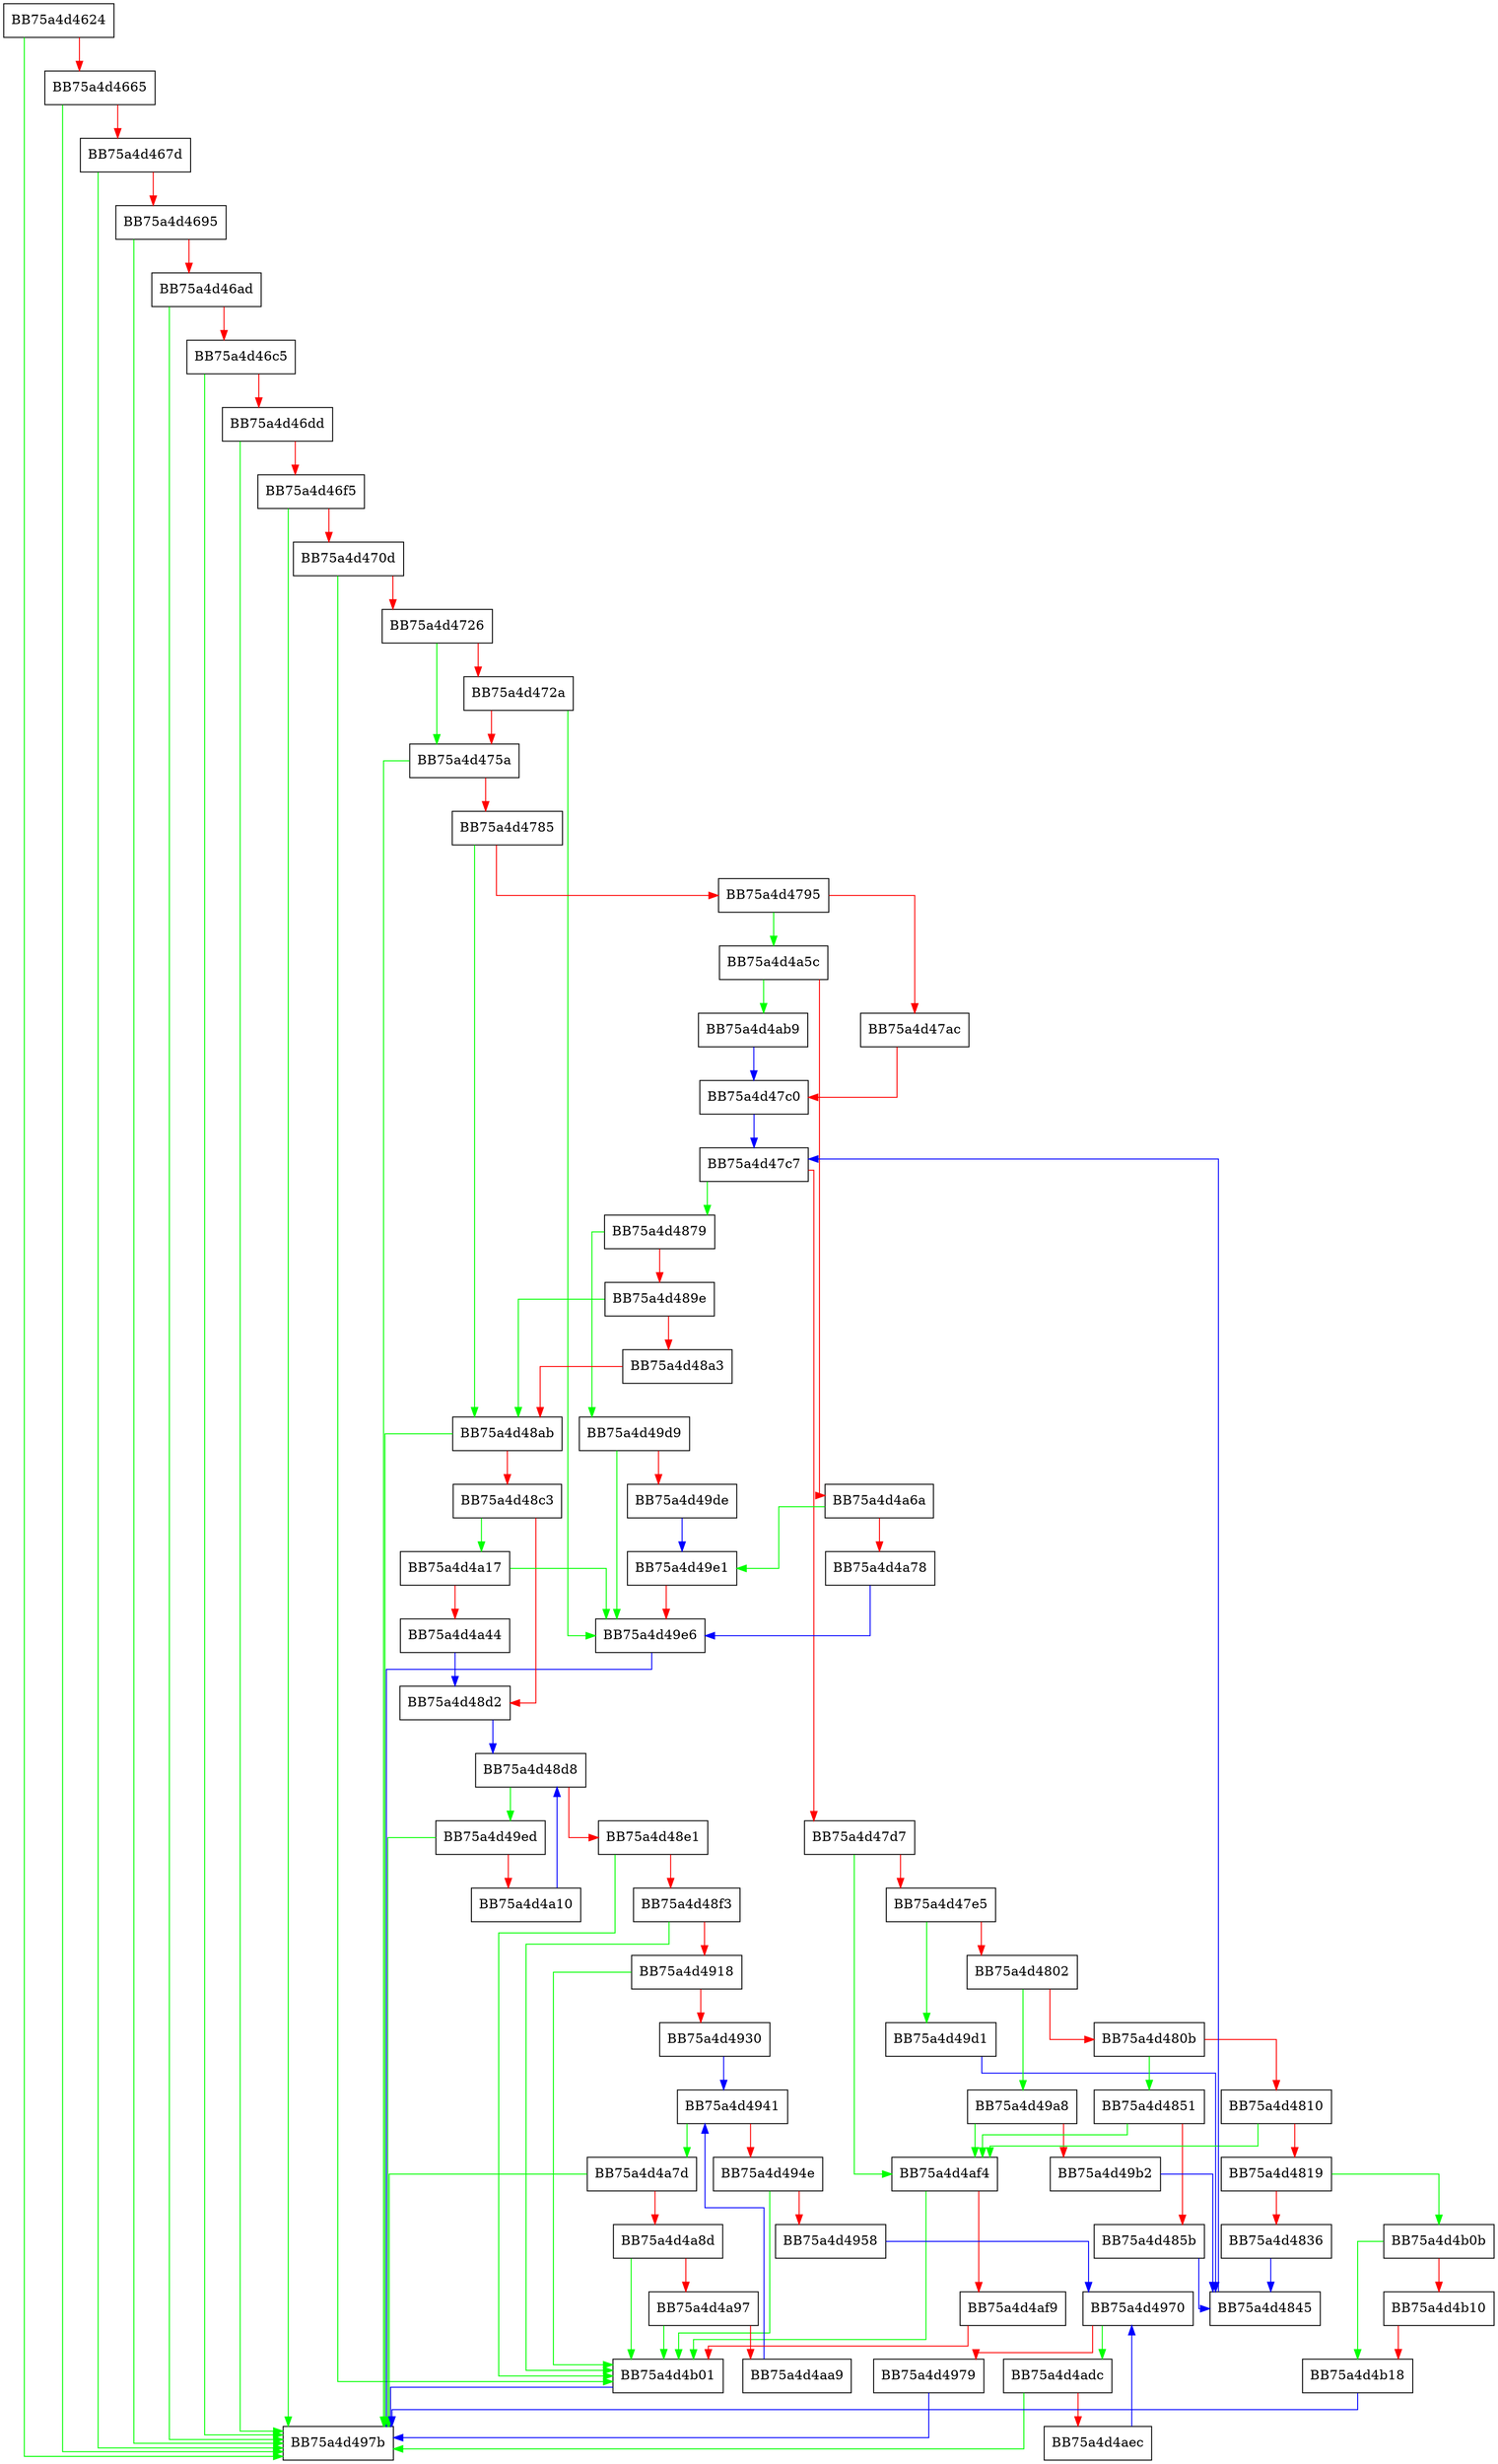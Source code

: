 digraph ProcessFunction {
  node [shape="box"];
  graph [splines=ortho];
  BB75a4d4624 -> BB75a4d497b [color="green"];
  BB75a4d4624 -> BB75a4d4665 [color="red"];
  BB75a4d4665 -> BB75a4d497b [color="green"];
  BB75a4d4665 -> BB75a4d467d [color="red"];
  BB75a4d467d -> BB75a4d497b [color="green"];
  BB75a4d467d -> BB75a4d4695 [color="red"];
  BB75a4d4695 -> BB75a4d497b [color="green"];
  BB75a4d4695 -> BB75a4d46ad [color="red"];
  BB75a4d46ad -> BB75a4d497b [color="green"];
  BB75a4d46ad -> BB75a4d46c5 [color="red"];
  BB75a4d46c5 -> BB75a4d497b [color="green"];
  BB75a4d46c5 -> BB75a4d46dd [color="red"];
  BB75a4d46dd -> BB75a4d497b [color="green"];
  BB75a4d46dd -> BB75a4d46f5 [color="red"];
  BB75a4d46f5 -> BB75a4d497b [color="green"];
  BB75a4d46f5 -> BB75a4d470d [color="red"];
  BB75a4d470d -> BB75a4d4b01 [color="green"];
  BB75a4d470d -> BB75a4d4726 [color="red"];
  BB75a4d4726 -> BB75a4d475a [color="green"];
  BB75a4d4726 -> BB75a4d472a [color="red"];
  BB75a4d472a -> BB75a4d49e6 [color="green"];
  BB75a4d472a -> BB75a4d475a [color="red"];
  BB75a4d475a -> BB75a4d497b [color="green"];
  BB75a4d475a -> BB75a4d4785 [color="red"];
  BB75a4d4785 -> BB75a4d48ab [color="green"];
  BB75a4d4785 -> BB75a4d4795 [color="red"];
  BB75a4d4795 -> BB75a4d4a5c [color="green"];
  BB75a4d4795 -> BB75a4d47ac [color="red"];
  BB75a4d47ac -> BB75a4d47c0 [color="red"];
  BB75a4d47c0 -> BB75a4d47c7 [color="blue"];
  BB75a4d47c7 -> BB75a4d4879 [color="green"];
  BB75a4d47c7 -> BB75a4d47d7 [color="red"];
  BB75a4d47d7 -> BB75a4d4af4 [color="green"];
  BB75a4d47d7 -> BB75a4d47e5 [color="red"];
  BB75a4d47e5 -> BB75a4d49d1 [color="green"];
  BB75a4d47e5 -> BB75a4d4802 [color="red"];
  BB75a4d4802 -> BB75a4d49a8 [color="green"];
  BB75a4d4802 -> BB75a4d480b [color="red"];
  BB75a4d480b -> BB75a4d4851 [color="green"];
  BB75a4d480b -> BB75a4d4810 [color="red"];
  BB75a4d4810 -> BB75a4d4af4 [color="green"];
  BB75a4d4810 -> BB75a4d4819 [color="red"];
  BB75a4d4819 -> BB75a4d4b0b [color="green"];
  BB75a4d4819 -> BB75a4d4836 [color="red"];
  BB75a4d4836 -> BB75a4d4845 [color="blue"];
  BB75a4d4845 -> BB75a4d47c7 [color="blue"];
  BB75a4d4851 -> BB75a4d4af4 [color="green"];
  BB75a4d4851 -> BB75a4d485b [color="red"];
  BB75a4d485b -> BB75a4d4845 [color="blue"];
  BB75a4d4879 -> BB75a4d49d9 [color="green"];
  BB75a4d4879 -> BB75a4d489e [color="red"];
  BB75a4d489e -> BB75a4d48ab [color="green"];
  BB75a4d489e -> BB75a4d48a3 [color="red"];
  BB75a4d48a3 -> BB75a4d48ab [color="red"];
  BB75a4d48ab -> BB75a4d497b [color="green"];
  BB75a4d48ab -> BB75a4d48c3 [color="red"];
  BB75a4d48c3 -> BB75a4d4a17 [color="green"];
  BB75a4d48c3 -> BB75a4d48d2 [color="red"];
  BB75a4d48d2 -> BB75a4d48d8 [color="blue"];
  BB75a4d48d8 -> BB75a4d49ed [color="green"];
  BB75a4d48d8 -> BB75a4d48e1 [color="red"];
  BB75a4d48e1 -> BB75a4d4b01 [color="green"];
  BB75a4d48e1 -> BB75a4d48f3 [color="red"];
  BB75a4d48f3 -> BB75a4d4b01 [color="green"];
  BB75a4d48f3 -> BB75a4d4918 [color="red"];
  BB75a4d4918 -> BB75a4d4b01 [color="green"];
  BB75a4d4918 -> BB75a4d4930 [color="red"];
  BB75a4d4930 -> BB75a4d4941 [color="blue"];
  BB75a4d4941 -> BB75a4d4a7d [color="green"];
  BB75a4d4941 -> BB75a4d494e [color="red"];
  BB75a4d494e -> BB75a4d4b01 [color="green"];
  BB75a4d494e -> BB75a4d4958 [color="red"];
  BB75a4d4958 -> BB75a4d4970 [color="blue"];
  BB75a4d4970 -> BB75a4d4adc [color="green"];
  BB75a4d4970 -> BB75a4d4979 [color="red"];
  BB75a4d4979 -> BB75a4d497b [color="blue"];
  BB75a4d49a8 -> BB75a4d4af4 [color="green"];
  BB75a4d49a8 -> BB75a4d49b2 [color="red"];
  BB75a4d49b2 -> BB75a4d4845 [color="blue"];
  BB75a4d49d1 -> BB75a4d4845 [color="blue"];
  BB75a4d49d9 -> BB75a4d49e6 [color="green"];
  BB75a4d49d9 -> BB75a4d49de [color="red"];
  BB75a4d49de -> BB75a4d49e1 [color="blue"];
  BB75a4d49e1 -> BB75a4d49e6 [color="red"];
  BB75a4d49e6 -> BB75a4d497b [color="blue"];
  BB75a4d49ed -> BB75a4d497b [color="green"];
  BB75a4d49ed -> BB75a4d4a10 [color="red"];
  BB75a4d4a10 -> BB75a4d48d8 [color="blue"];
  BB75a4d4a17 -> BB75a4d49e6 [color="green"];
  BB75a4d4a17 -> BB75a4d4a44 [color="red"];
  BB75a4d4a44 -> BB75a4d48d2 [color="blue"];
  BB75a4d4a5c -> BB75a4d4ab9 [color="green"];
  BB75a4d4a5c -> BB75a4d4a6a [color="red"];
  BB75a4d4a6a -> BB75a4d49e1 [color="green"];
  BB75a4d4a6a -> BB75a4d4a78 [color="red"];
  BB75a4d4a78 -> BB75a4d49e6 [color="blue"];
  BB75a4d4a7d -> BB75a4d497b [color="green"];
  BB75a4d4a7d -> BB75a4d4a8d [color="red"];
  BB75a4d4a8d -> BB75a4d4b01 [color="green"];
  BB75a4d4a8d -> BB75a4d4a97 [color="red"];
  BB75a4d4a97 -> BB75a4d4b01 [color="green"];
  BB75a4d4a97 -> BB75a4d4aa9 [color="red"];
  BB75a4d4aa9 -> BB75a4d4941 [color="blue"];
  BB75a4d4ab9 -> BB75a4d47c0 [color="blue"];
  BB75a4d4adc -> BB75a4d497b [color="green"];
  BB75a4d4adc -> BB75a4d4aec [color="red"];
  BB75a4d4aec -> BB75a4d4970 [color="blue"];
  BB75a4d4af4 -> BB75a4d4b01 [color="green"];
  BB75a4d4af4 -> BB75a4d4af9 [color="red"];
  BB75a4d4af9 -> BB75a4d4b01 [color="red"];
  BB75a4d4b01 -> BB75a4d497b [color="blue"];
  BB75a4d4b0b -> BB75a4d4b18 [color="green"];
  BB75a4d4b0b -> BB75a4d4b10 [color="red"];
  BB75a4d4b10 -> BB75a4d4b18 [color="red"];
  BB75a4d4b18 -> BB75a4d497b [color="blue"];
}